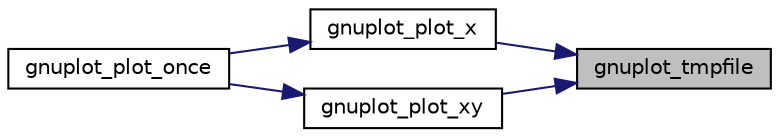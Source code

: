 digraph "gnuplot_tmpfile"
{
 // LATEX_PDF_SIZE
  edge [fontname="Helvetica",fontsize="10",labelfontname="Helvetica",labelfontsize="10"];
  node [fontname="Helvetica",fontsize="10",shape=record];
  rankdir="RL";
  Node1 [label="gnuplot_tmpfile",height=0.2,width=0.4,color="black", fillcolor="grey75", style="filled", fontcolor="black",tooltip=" "];
  Node1 -> Node2 [dir="back",color="midnightblue",fontsize="10",style="solid",fontname="Helvetica"];
  Node2 [label="gnuplot_plot_x",height=0.2,width=0.4,color="black", fillcolor="white", style="filled",URL="$gnuplot__i_8h.html#a40d69df891d29584351244cf046616b1",tooltip="Plots a 2d graph from a list of doubles."];
  Node2 -> Node3 [dir="back",color="midnightblue",fontsize="10",style="solid",fontname="Helvetica"];
  Node3 [label="gnuplot_plot_once",height=0.2,width=0.4,color="black", fillcolor="white", style="filled",URL="$gnuplot__i_8h.html#aa39b56b6bb882ace839a3be677d1f665",tooltip="Open a new session, plot a signal, close the session."];
  Node1 -> Node4 [dir="back",color="midnightblue",fontsize="10",style="solid",fontname="Helvetica"];
  Node4 [label="gnuplot_plot_xy",height=0.2,width=0.4,color="black", fillcolor="white", style="filled",URL="$gnuplot__i_8h.html#a75d0c98d601621974e9687126f922ebd",tooltip="Plot a 2d graph from a list of points."];
  Node4 -> Node3 [dir="back",color="midnightblue",fontsize="10",style="solid",fontname="Helvetica"];
}
